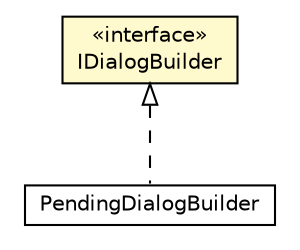 #!/usr/local/bin/dot
#
# Class diagram 
# Generated by UMLGraph version R5_6-24-gf6e263 (http://www.umlgraph.org/)
#

digraph G {
	edge [fontname="Helvetica",fontsize=10,labelfontname="Helvetica",labelfontsize=10];
	node [fontname="Helvetica",fontsize=10,shape=plaintext];
	nodesep=0.25;
	ranksep=0.5;
	// org.universAAL.ui.dm.userInteraction.PendingDialogBuilder
	c4598121 [label=<<table title="org.universAAL.ui.dm.userInteraction.PendingDialogBuilder" border="0" cellborder="1" cellspacing="0" cellpadding="2" port="p" href="../userInteraction/PendingDialogBuilder.html">
		<tr><td><table border="0" cellspacing="0" cellpadding="1">
<tr><td align="center" balign="center"> PendingDialogBuilder </td></tr>
		</table></td></tr>
		</table>>, URL="../userInteraction/PendingDialogBuilder.html", fontname="Helvetica", fontcolor="black", fontsize=10.0];
	// org.universAAL.ui.dm.interfaces.IDialogBuilder
	c4598150 [label=<<table title="org.universAAL.ui.dm.interfaces.IDialogBuilder" border="0" cellborder="1" cellspacing="0" cellpadding="2" port="p" bgcolor="lemonChiffon" href="./IDialogBuilder.html">
		<tr><td><table border="0" cellspacing="0" cellpadding="1">
<tr><td align="center" balign="center"> &#171;interface&#187; </td></tr>
<tr><td align="center" balign="center"> IDialogBuilder </td></tr>
		</table></td></tr>
		</table>>, URL="./IDialogBuilder.html", fontname="Helvetica", fontcolor="black", fontsize=10.0];
	//org.universAAL.ui.dm.userInteraction.PendingDialogBuilder implements org.universAAL.ui.dm.interfaces.IDialogBuilder
	c4598150:p -> c4598121:p [dir=back,arrowtail=empty,style=dashed];
}

